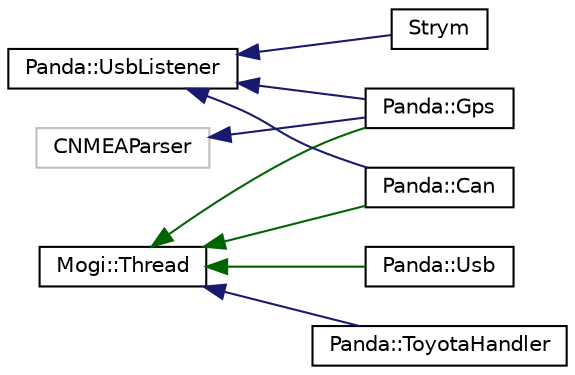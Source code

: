 digraph "Graphical Class Hierarchy"
{
  edge [fontname="Helvetica",fontsize="10",labelfontname="Helvetica",labelfontsize="10"];
  node [fontname="Helvetica",fontsize="10",shape=record];
  rankdir="LR";
  Node1 [label="CNMEAParser",height=0.2,width=0.4,color="grey75", fillcolor="white", style="filled"];
  Node1 -> Node2 [dir="back",color="midnightblue",fontsize="10",style="solid",fontname="Helvetica"];
  Node2 [label="Panda::Gps",height=0.2,width=0.4,color="black", fillcolor="white", style="filled",URL="$class_panda_1_1_gps.html",tooltip="A class that handles the GPS data. "];
  Node3 [label="Mogi::Thread",height=0.2,width=0.4,color="black", fillcolor="white", style="filled",URL="$class_mogi_1_1_thread.html",tooltip="Abstract class, handles a single thread. Features mutual exclusion and pause/resume. "];
  Node3 -> Node4 [dir="back",color="darkgreen",fontsize="10",style="solid",fontname="Helvetica"];
  Node4 [label="Panda::Can",height=0.2,width=0.4,color="black", fillcolor="white", style="filled",URL="$class_panda_1_1_can.html",tooltip="A class that handles the CAN data. "];
  Node3 -> Node2 [dir="back",color="darkgreen",fontsize="10",style="solid",fontname="Helvetica"];
  Node3 -> Node5 [dir="back",color="midnightblue",fontsize="10",style="solid",fontname="Helvetica"];
  Node5 [label="Panda::ToyotaHandler",height=0.2,width=0.4,color="black", fillcolor="white", style="filled",URL="$class_panda_1_1_toyota_handler.html",tooltip="A threaded interface class that handles sending contorl commands to a Panda via a Panda::Handler..."];
  Node3 -> Node6 [dir="back",color="darkgreen",fontsize="10",style="solid",fontname="Helvetica"];
  Node6 [label="Panda::Usb",height=0.2,width=0.4,color="black", fillcolor="white", style="filled",URL="$class_panda_1_1_usb.html"];
  Node7 [label="Panda::UsbListener",height=0.2,width=0.4,color="black", fillcolor="white", style="filled",URL="$class_panda_1_1_usb_listener.html"];
  Node7 -> Node4 [dir="back",color="midnightblue",fontsize="10",style="solid",fontname="Helvetica"];
  Node7 -> Node2 [dir="back",color="midnightblue",fontsize="10",style="solid",fontname="Helvetica"];
  Node7 -> Node8 [dir="back",color="midnightblue",fontsize="10",style="solid",fontname="Helvetica"];
  Node8 [label="Strym",height=0.2,width=0.4,color="black", fillcolor="white", style="filled",URL="$class_strym.html"];
}
